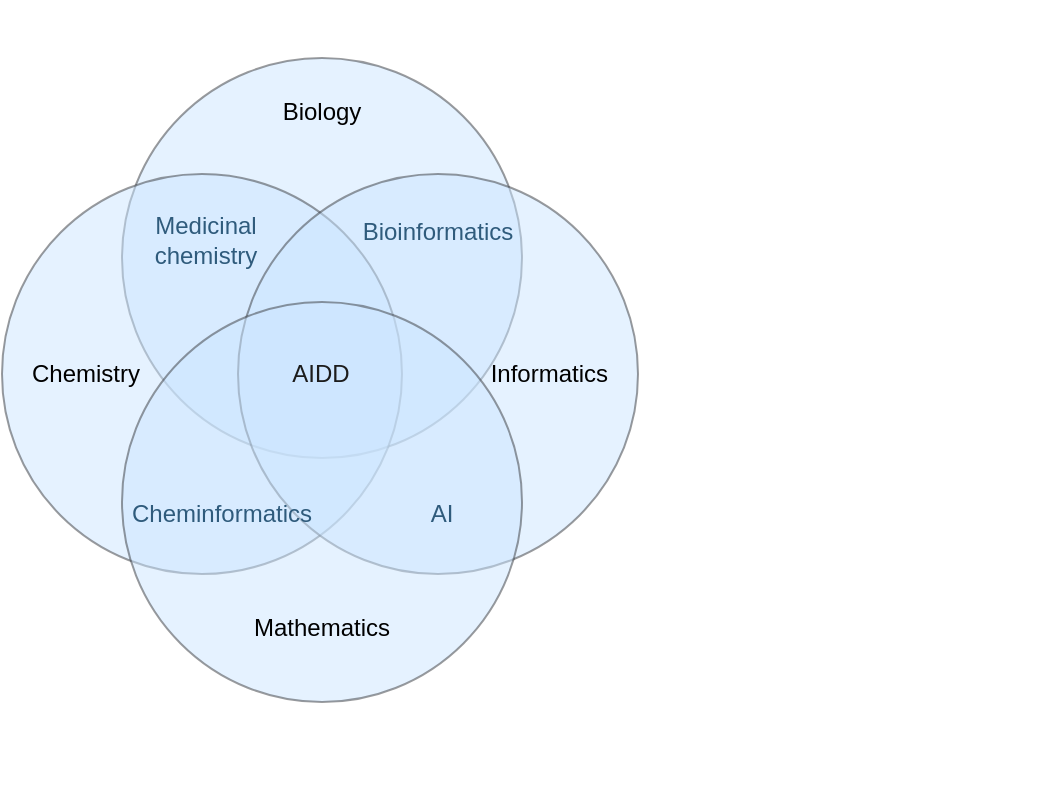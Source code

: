 <mxfile version="24.6.4" type="device">
  <diagram name="Page-1" id="kMrHOeBsR8wwLRg8z5Et">
    <mxGraphModel dx="1026" dy="743" grid="1" gridSize="10" guides="1" tooltips="1" connect="1" arrows="1" fold="1" page="1" pageScale="1" pageWidth="850" pageHeight="1100" math="0" shadow="0">
      <root>
        <mxCell id="0" />
        <mxCell id="1" parent="0" />
        <mxCell id="d16b7kGnu0NDyJwz_1HU-1" value="" style="group" parent="1" vertex="1" connectable="0">
          <mxGeometry x="330" y="140" width="461" height="400" as="geometry" />
        </mxCell>
        <mxCell id="d16b7kGnu0NDyJwz_1HU-2" value="&lt;div style=&quot;text-align: center; font-size: 12px;&quot;&gt;&lt;span style=&quot;font-size: 12px;&quot;&gt;Biology&lt;/span&gt;&lt;/div&gt;" style="ellipse;whiteSpace=wrap;html=1;aspect=fixed;rounded=1;shadow=0;glass=0;labelBackgroundColor=none;strokeColor=#36393d;strokeWidth=1;fillColor=#cce5ff;fontFamily=Helvetica;fontSize=12;align=center;opacity=50;verticalAlign=top;spacing=15;" parent="d16b7kGnu0NDyJwz_1HU-1" vertex="1">
          <mxGeometry x="-3" y="29" width="200" height="200" as="geometry" />
        </mxCell>
        <mxCell id="d16b7kGnu0NDyJwz_1HU-3" value="Chemistry" style="ellipse;whiteSpace=wrap;html=1;aspect=fixed;rounded=1;shadow=0;glass=0;labelBackgroundColor=none;strokeColor=#36393d;strokeWidth=1;fillColor=#cce5ff;fontFamily=Helvetica;fontSize=12;align=left;opacity=50;spacing=15;" parent="d16b7kGnu0NDyJwz_1HU-1" vertex="1">
          <mxGeometry x="-63" y="87" width="200" height="200" as="geometry" />
        </mxCell>
        <mxCell id="d16b7kGnu0NDyJwz_1HU-4" value="Informatics" style="ellipse;whiteSpace=wrap;html=1;aspect=fixed;rounded=1;shadow=0;glass=0;labelBackgroundColor=none;strokeColor=#36393d;strokeWidth=1;fillColor=#cce5ff;fontFamily=Helvetica;fontSize=12;align=right;opacity=50;spacing=15;" parent="d16b7kGnu0NDyJwz_1HU-1" vertex="1">
          <mxGeometry x="55" y="87" width="200" height="200" as="geometry" />
        </mxCell>
        <mxCell id="d16b7kGnu0NDyJwz_1HU-5" value="&lt;div style=&quot;text-align: center; font-size: 12px;&quot;&gt;&lt;span style=&quot;font-size: 12px;&quot;&gt;Mathematics&lt;/span&gt;&lt;/div&gt;" style="ellipse;whiteSpace=wrap;html=1;aspect=fixed;rounded=1;shadow=0;glass=0;labelBackgroundColor=none;strokeColor=#36393d;strokeWidth=1;fillColor=#cce5ff;fontFamily=Helvetica;fontSize=12;align=center;opacity=50;verticalAlign=bottom;spacingBottom=15;spacing=15;" parent="d16b7kGnu0NDyJwz_1HU-1" vertex="1">
          <mxGeometry x="-3" y="151" width="200" height="200" as="geometry" />
        </mxCell>
        <mxCell id="d16b7kGnu0NDyJwz_1HU-6" value="Bioinformatics" style="text;html=1;strokeColor=none;fillColor=none;align=center;verticalAlign=middle;whiteSpace=wrap;rounded=0;shadow=0;glass=0;labelBackgroundColor=none;fontFamily=Helvetica;fontSize=12;fontColor=#2F5B7C;" parent="d16b7kGnu0NDyJwz_1HU-1" vertex="1">
          <mxGeometry x="135" y="106" width="40" height="20" as="geometry" />
        </mxCell>
        <mxCell id="d16b7kGnu0NDyJwz_1HU-7" value="AI" style="text;html=1;strokeColor=none;fillColor=none;align=center;verticalAlign=middle;whiteSpace=wrap;rounded=0;shadow=0;glass=0;labelBackgroundColor=none;fontFamily=Helvetica;fontSize=12;fontColor=#2F5B7C;" parent="d16b7kGnu0NDyJwz_1HU-1" vertex="1">
          <mxGeometry x="137" y="247" width="40" height="20" as="geometry" />
        </mxCell>
        <mxCell id="d16b7kGnu0NDyJwz_1HU-8" value="Cheminformatics" style="text;html=1;strokeColor=none;fillColor=none;align=center;verticalAlign=middle;whiteSpace=wrap;rounded=0;shadow=0;glass=0;labelBackgroundColor=none;fontFamily=Helvetica;fontSize=12;fontColor=#2F5B7C;" parent="d16b7kGnu0NDyJwz_1HU-1" vertex="1">
          <mxGeometry x="27" y="247" width="40" height="20" as="geometry" />
        </mxCell>
        <mxCell id="d16b7kGnu0NDyJwz_1HU-9" value="Medicinal chemistry" style="text;html=1;strokeColor=none;fillColor=none;align=center;verticalAlign=middle;whiteSpace=wrap;rounded=0;shadow=0;glass=0;labelBackgroundColor=none;fontFamily=Helvetica;fontSize=12;fontColor=#2F5B7C;" parent="d16b7kGnu0NDyJwz_1HU-1" vertex="1">
          <mxGeometry x="19" y="109.5" width="40" height="20" as="geometry" />
        </mxCell>
        <mxCell id="d16b7kGnu0NDyJwz_1HU-10" value="&lt;font color=&quot;#1c1c1c&quot;&gt;AIDD&lt;/font&gt;" style="text;html=1;resizable=0;autosize=1;align=center;verticalAlign=middle;points=[];fillColor=none;strokeColor=none;rounded=0;" parent="d16b7kGnu0NDyJwz_1HU-1" vertex="1">
          <mxGeometry x="71" y="172" width="50" height="30" as="geometry" />
        </mxCell>
      </root>
    </mxGraphModel>
  </diagram>
</mxfile>
